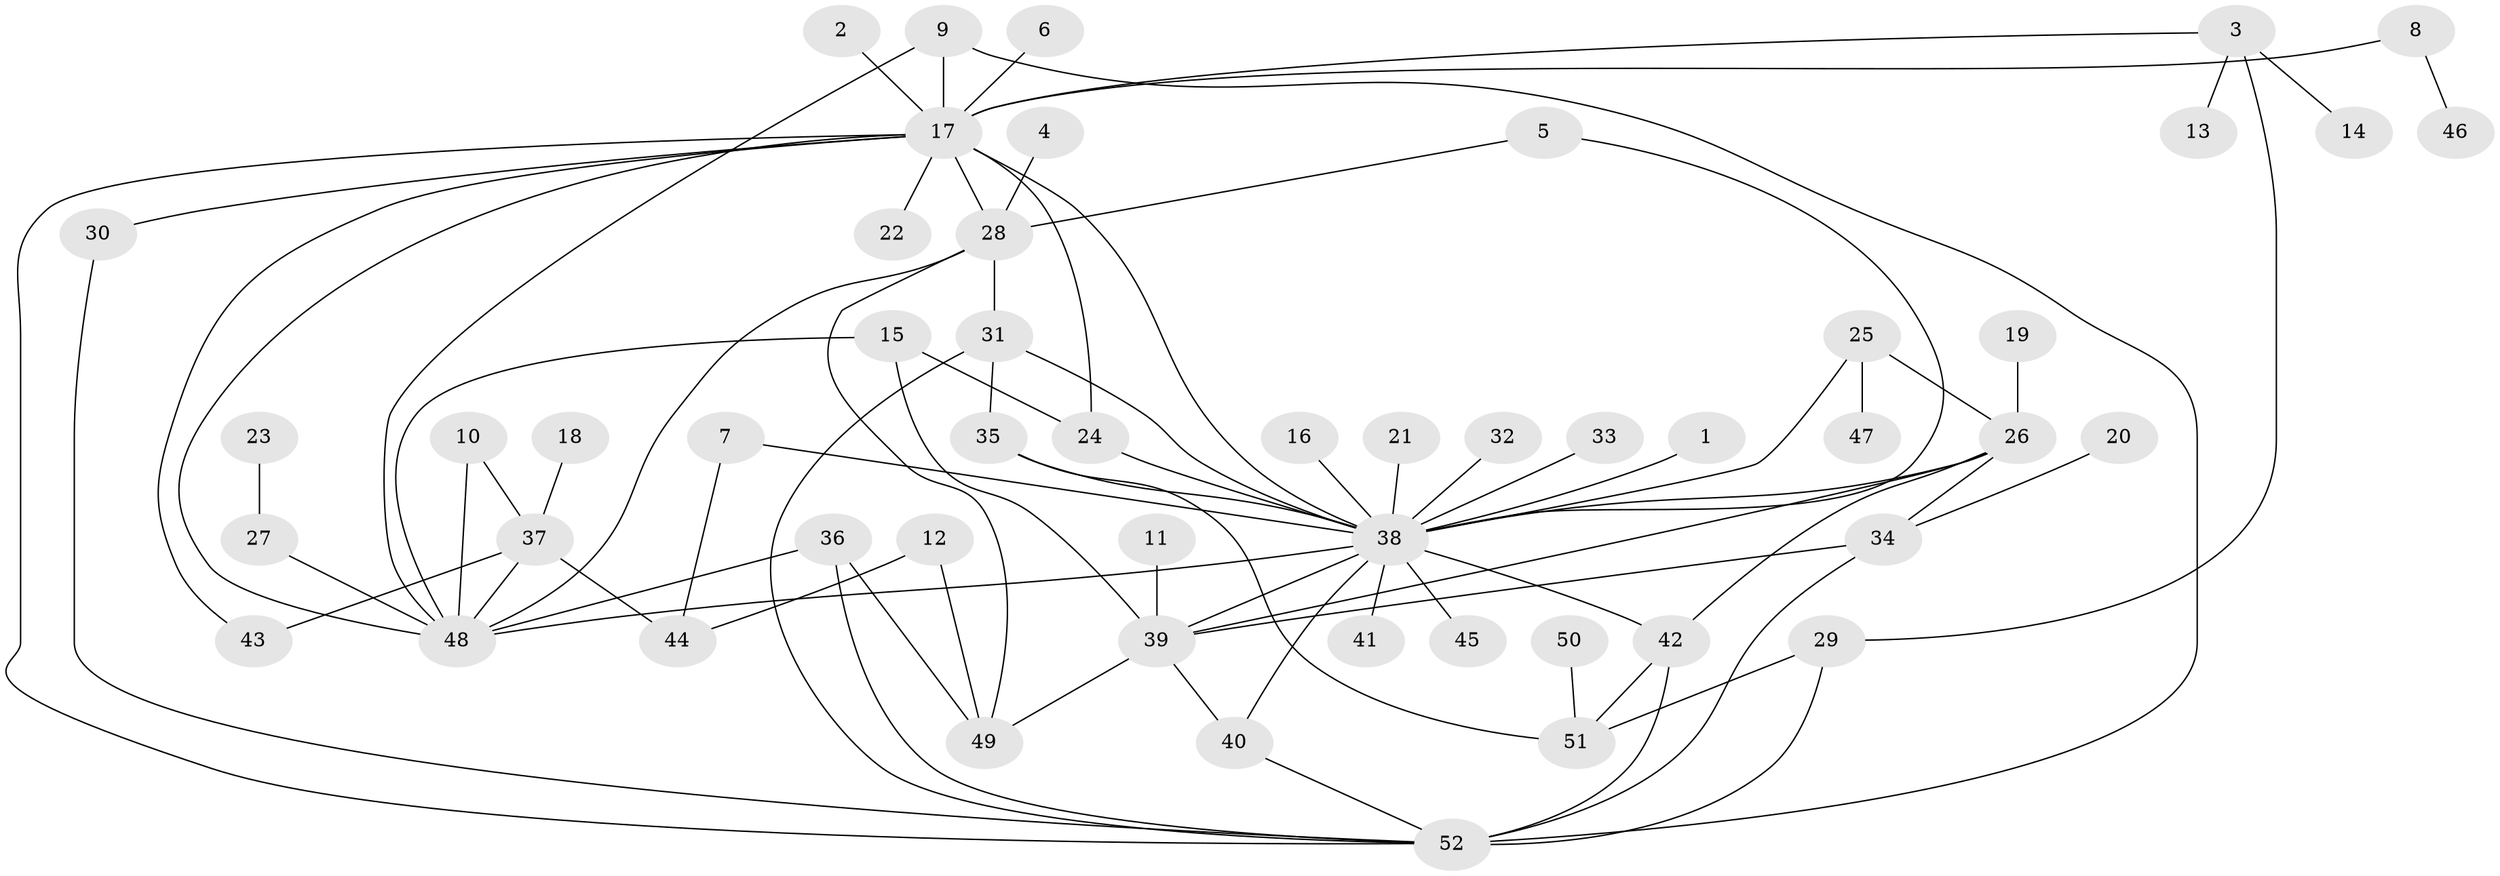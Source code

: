 // original degree distribution, {22: 0.009615384615384616, 9: 0.009615384615384616, 11: 0.009615384615384616, 16: 0.009615384615384616, 8: 0.009615384615384616, 6: 0.04807692307692308, 2: 0.22115384615384615, 1: 0.49038461538461536, 5: 0.028846153846153848, 12: 0.009615384615384616, 4: 0.057692307692307696, 3: 0.09615384615384616}
// Generated by graph-tools (version 1.1) at 2025/01/03/09/25 03:01:49]
// undirected, 52 vertices, 81 edges
graph export_dot {
graph [start="1"]
  node [color=gray90,style=filled];
  1;
  2;
  3;
  4;
  5;
  6;
  7;
  8;
  9;
  10;
  11;
  12;
  13;
  14;
  15;
  16;
  17;
  18;
  19;
  20;
  21;
  22;
  23;
  24;
  25;
  26;
  27;
  28;
  29;
  30;
  31;
  32;
  33;
  34;
  35;
  36;
  37;
  38;
  39;
  40;
  41;
  42;
  43;
  44;
  45;
  46;
  47;
  48;
  49;
  50;
  51;
  52;
  1 -- 38 [weight=1.0];
  2 -- 17 [weight=1.0];
  3 -- 13 [weight=1.0];
  3 -- 14 [weight=1.0];
  3 -- 17 [weight=1.0];
  3 -- 29 [weight=1.0];
  4 -- 28 [weight=1.0];
  5 -- 28 [weight=1.0];
  5 -- 38 [weight=1.0];
  6 -- 17 [weight=1.0];
  7 -- 38 [weight=1.0];
  7 -- 44 [weight=1.0];
  8 -- 17 [weight=1.0];
  8 -- 46 [weight=1.0];
  9 -- 17 [weight=1.0];
  9 -- 48 [weight=1.0];
  9 -- 52 [weight=1.0];
  10 -- 37 [weight=1.0];
  10 -- 48 [weight=1.0];
  11 -- 39 [weight=1.0];
  12 -- 44 [weight=1.0];
  12 -- 49 [weight=1.0];
  15 -- 24 [weight=1.0];
  15 -- 39 [weight=1.0];
  15 -- 48 [weight=1.0];
  16 -- 38 [weight=1.0];
  17 -- 22 [weight=1.0];
  17 -- 24 [weight=2.0];
  17 -- 28 [weight=1.0];
  17 -- 30 [weight=1.0];
  17 -- 38 [weight=1.0];
  17 -- 43 [weight=1.0];
  17 -- 48 [weight=1.0];
  17 -- 52 [weight=1.0];
  18 -- 37 [weight=1.0];
  19 -- 26 [weight=1.0];
  20 -- 34 [weight=1.0];
  21 -- 38 [weight=1.0];
  23 -- 27 [weight=1.0];
  24 -- 38 [weight=1.0];
  25 -- 26 [weight=1.0];
  25 -- 38 [weight=1.0];
  25 -- 47 [weight=1.0];
  26 -- 34 [weight=1.0];
  26 -- 38 [weight=2.0];
  26 -- 39 [weight=1.0];
  26 -- 42 [weight=1.0];
  27 -- 48 [weight=1.0];
  28 -- 31 [weight=1.0];
  28 -- 48 [weight=1.0];
  28 -- 49 [weight=1.0];
  29 -- 51 [weight=1.0];
  29 -- 52 [weight=1.0];
  30 -- 52 [weight=1.0];
  31 -- 35 [weight=1.0];
  31 -- 38 [weight=1.0];
  31 -- 52 [weight=1.0];
  32 -- 38 [weight=1.0];
  33 -- 38 [weight=1.0];
  34 -- 39 [weight=1.0];
  34 -- 52 [weight=1.0];
  35 -- 38 [weight=1.0];
  35 -- 51 [weight=1.0];
  36 -- 48 [weight=1.0];
  36 -- 49 [weight=1.0];
  36 -- 52 [weight=1.0];
  37 -- 43 [weight=1.0];
  37 -- 44 [weight=1.0];
  37 -- 48 [weight=1.0];
  38 -- 39 [weight=1.0];
  38 -- 40 [weight=1.0];
  38 -- 41 [weight=1.0];
  38 -- 42 [weight=1.0];
  38 -- 45 [weight=1.0];
  38 -- 48 [weight=1.0];
  39 -- 40 [weight=1.0];
  39 -- 49 [weight=1.0];
  40 -- 52 [weight=1.0];
  42 -- 51 [weight=1.0];
  42 -- 52 [weight=2.0];
  50 -- 51 [weight=1.0];
}
